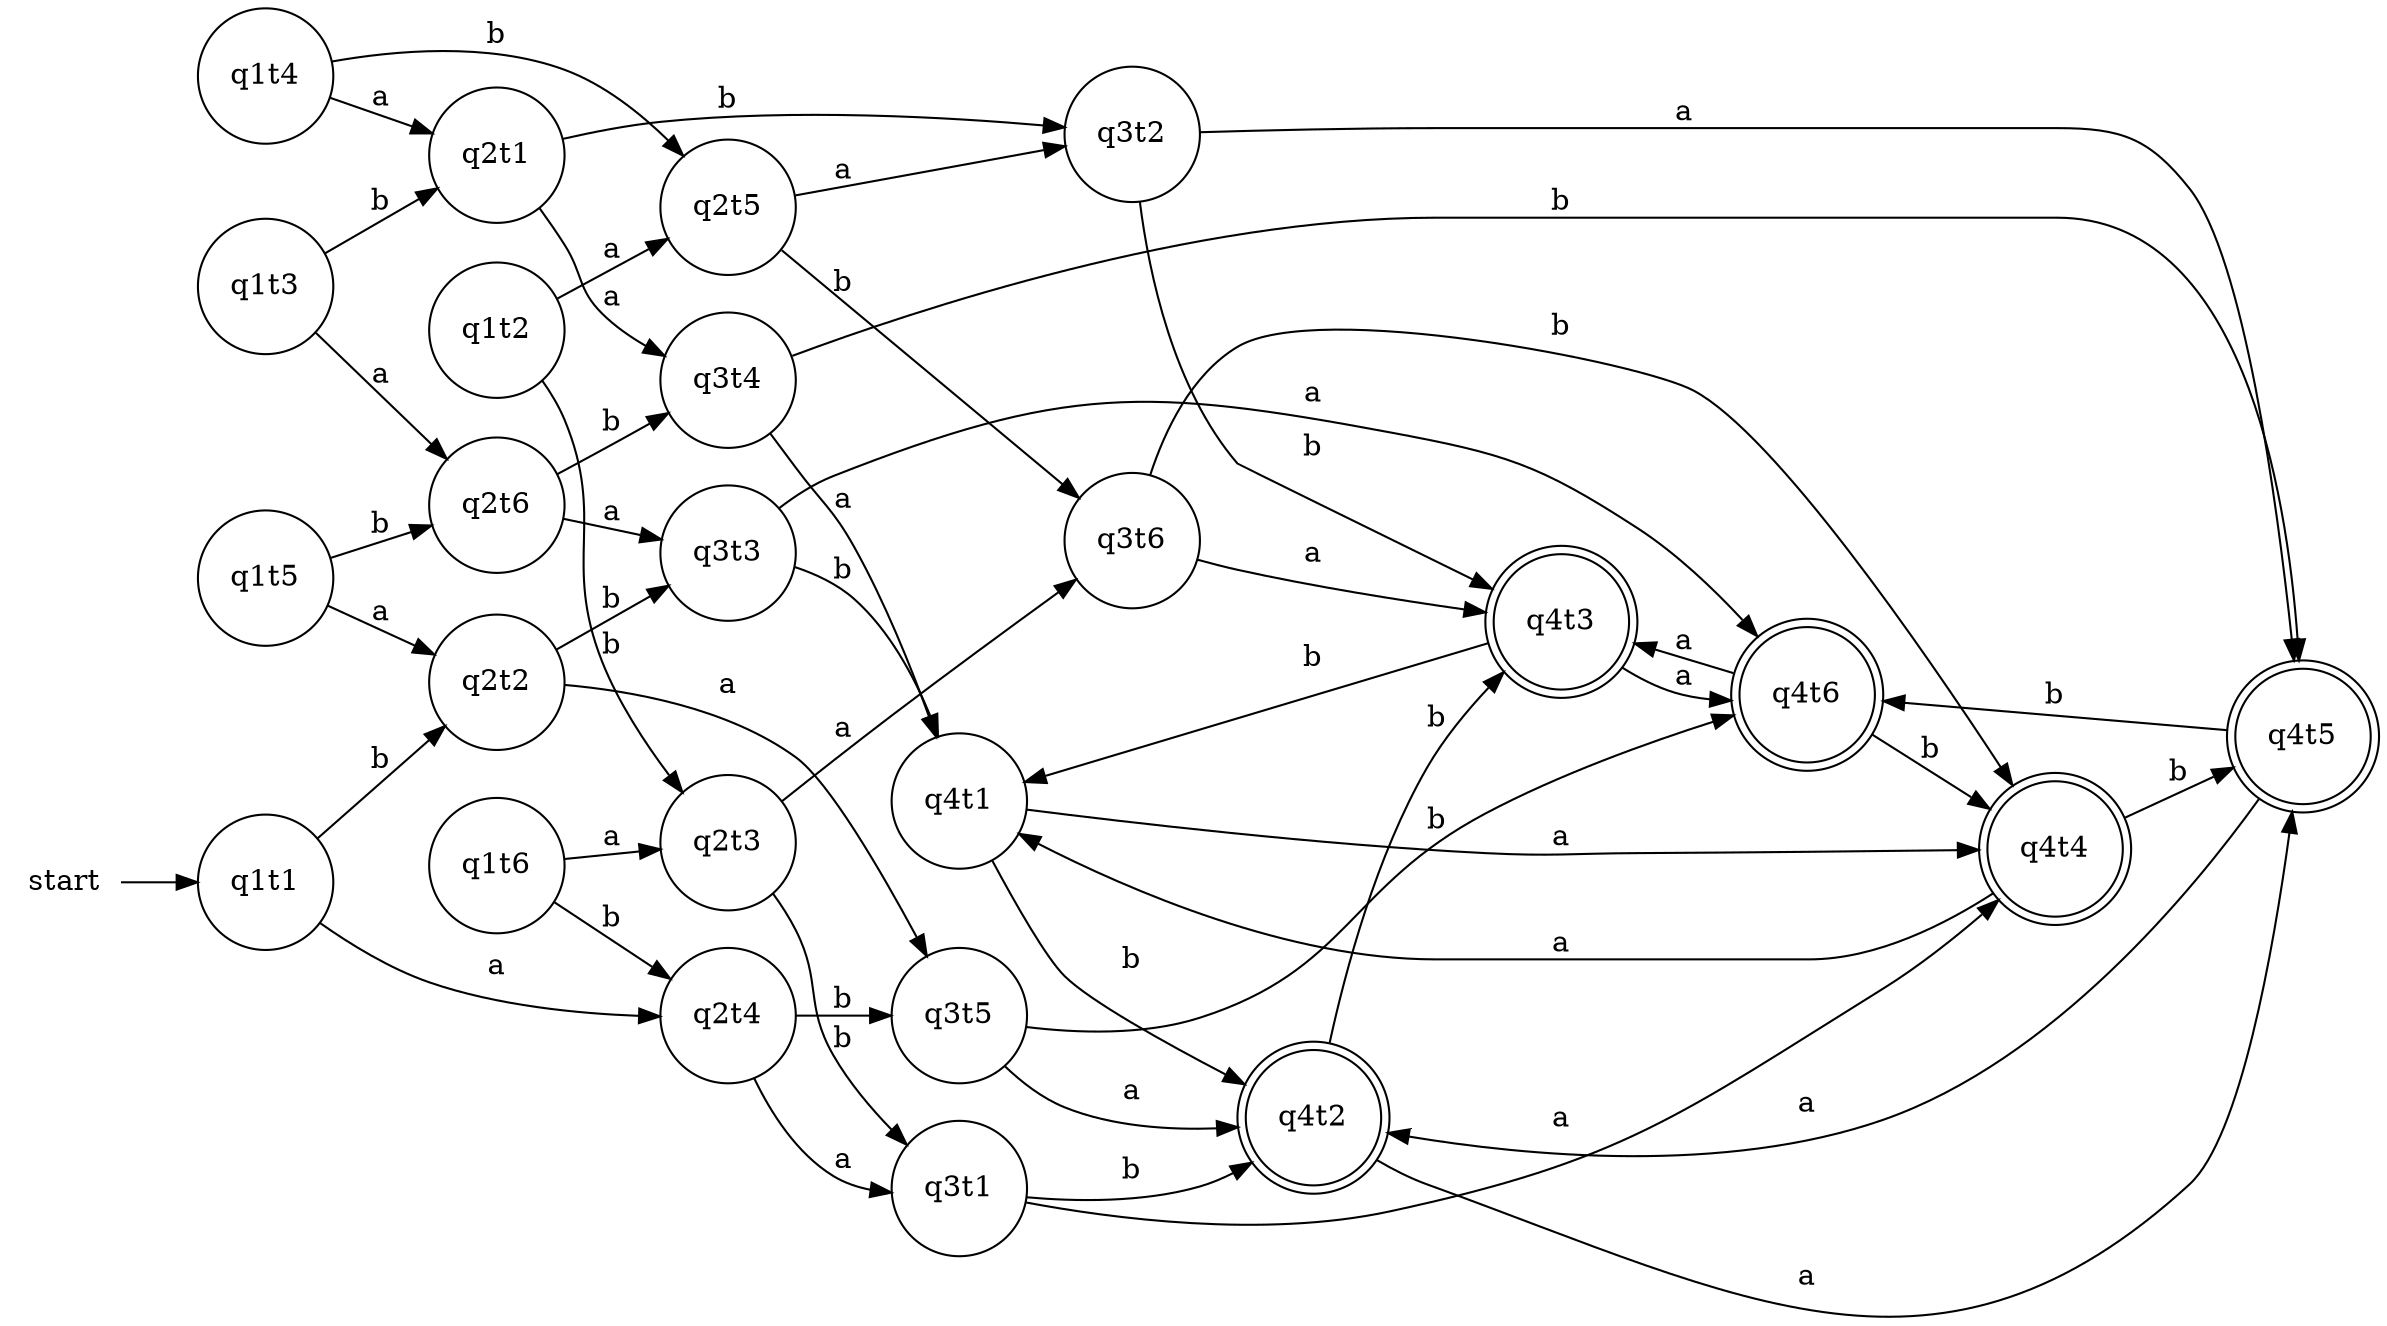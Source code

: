 digraph G{
  rankdir = LR;
  node [shape = none]; start;
  node [shape = circle]; q1t1 q1t2 q1t3 q1t4 q1t5 q1t6 q2t1 q2t2 q2t3 q2t4 q2t5 q2t6 q3t1 q3t2 q3t3 q3t4 q3t5 q3t6 q4t1;
  node [shape = doublecircle]; q4t2 q4t3 q4t4 q4t5 q4t6;
  start -> q1t1;
  q1t1 -> q2t4 [label = "a"];
  q1t2 -> q2t5 [label = "a"];
  q1t3 -> q2t6 [label = "a"];
  q1t4 -> q2t1 [label = "a"];
  q1t5 -> q2t2 [label = "a"];
  q1t6 -> q2t3 [label = "a"];

  q1t1 -> q2t2 [label = "b"];
  q1t2 -> q2t3 [label = "b"];
  q1t3 -> q2t1 [label = "b"];
  q1t4 -> q2t5 [label = "b"];
  q1t5 -> q2t6 [label = "b"];
  q1t6 -> q2t4 [label = "b"];

  q2t1 -> q3t4 [label = "a"];
  q2t2 -> q3t5 [label = "a"];
  q2t3 -> q3t6 [label = "a"];
  q2t4 -> q3t1 [label = "a"];
  q2t5 -> q3t2 [label = "a"];
  q2t6 -> q3t3 [label = "a"];

  q2t1 -> q3t2 [label = "b"];
  q2t2 -> q3t3 [label = "b"];
  q2t3 -> q3t1 [label = "b"];
  q2t4 -> q3t5 [label = "b"];
  q2t5 -> q3t6 [label = "b"];
  q2t6 -> q3t4 [label = "b"];

  q3t1 -> q4t4 [label = "a"];
  q3t2 -> q4t5 [label = "a"];
  q3t3 -> q4t6 [label = "a"];
  q3t4 -> q4t1 [label = "a"];
  q3t5 -> q4t2 [label = "a"];
  q3t6 -> q4t3 [label = "a"];

  q3t1 -> q4t2 [label = "b"];
  q3t2 -> q4t3 [label = "b"];
  q3t3 -> q4t1 [label = "b"];
  q3t4 -> q4t5 [label = "b"];
  q3t5 -> q4t6 [label = "b"];
  q3t6 -> q4t4 [label = "b"];

  q4t1 -> q4t4 [label = "a"];
  q4t2 -> q4t5 [label = "a"];
  q4t3 -> q4t6 [label = "a"];
  q4t4 -> q4t1 [label = "a"];
  q4t5 -> q4t2 [label = "a"];
  q4t6 -> q4t3 [label = "a"];

  q4t1 -> q4t2 [label = "b"];
  q4t2 -> q4t3 [label = "b"];
  q4t3 -> q4t1 [label = "b"];
  q4t4 -> q4t5 [label = "b"];
  q4t5 -> q4t6 [label = "b"];
  q4t6 -> q4t4 [label = "b"];
}